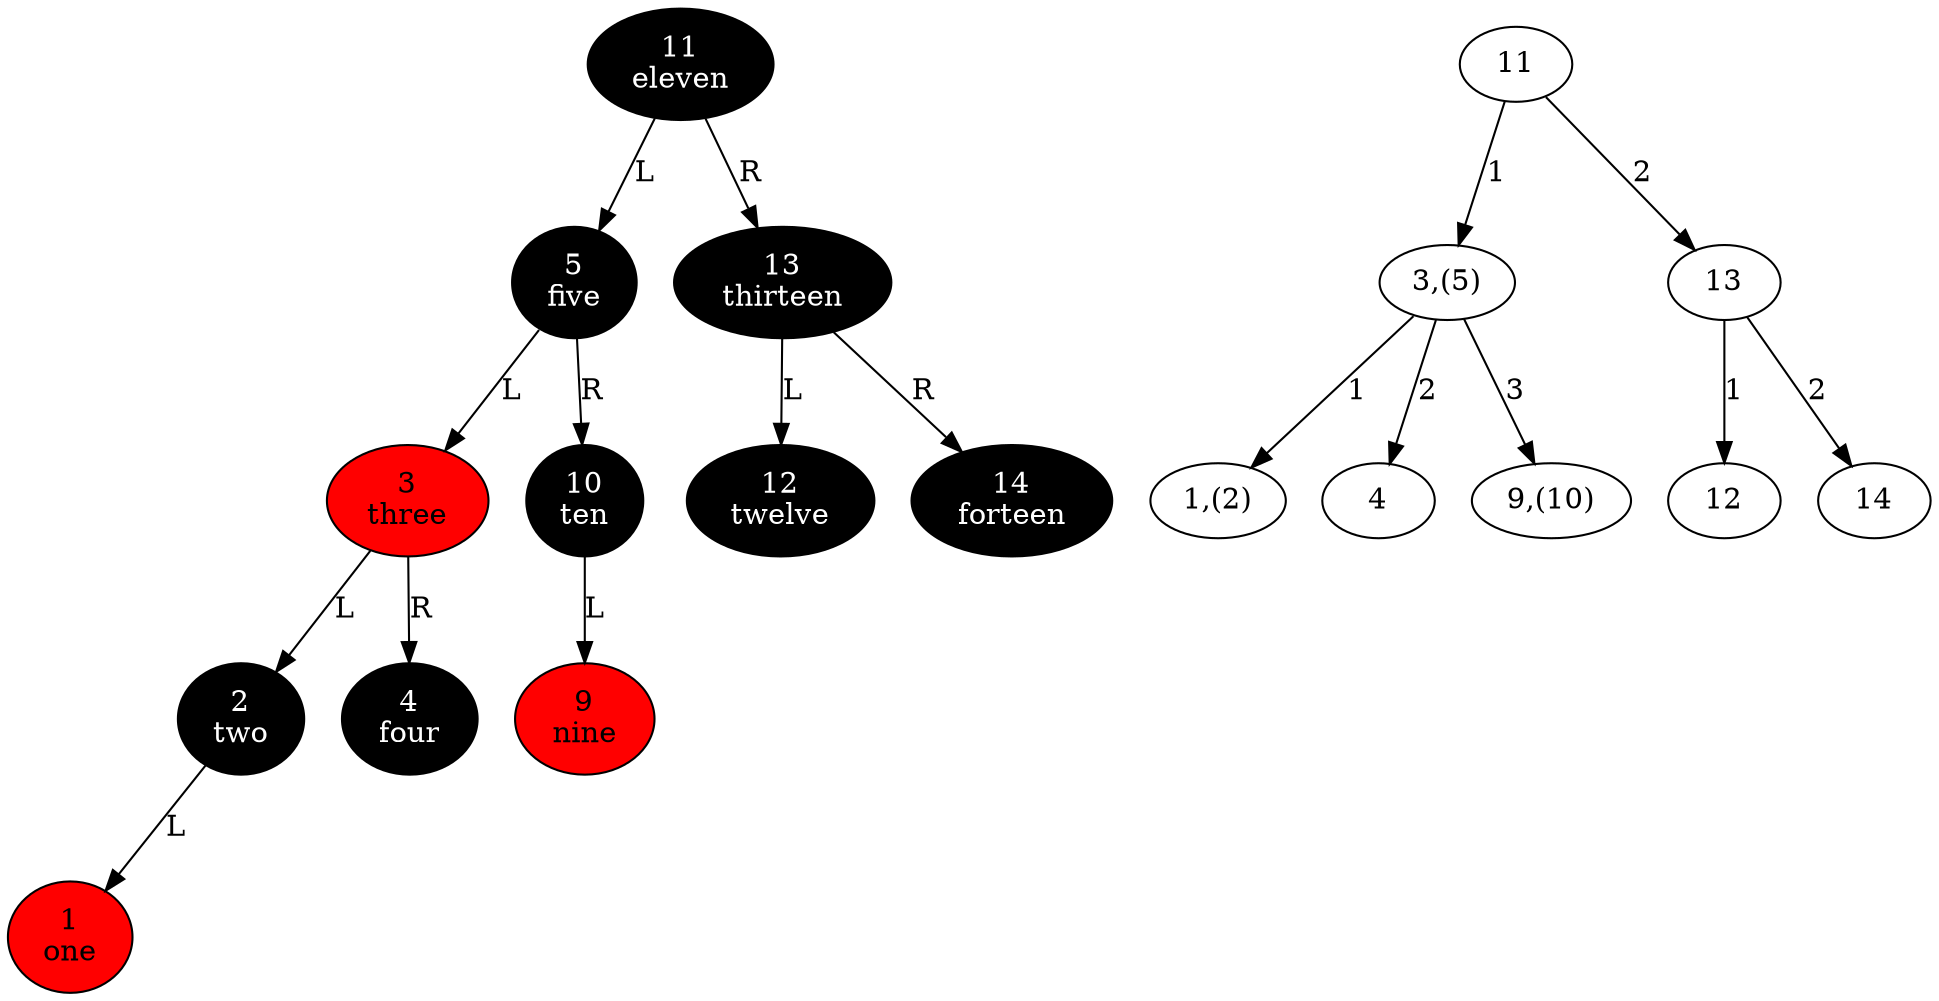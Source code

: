 digraph {
  node_rb_1975012498 [style=filled fillcolor=black fontcolor=white label="11\neleven"];
  node_rb_1975012498 -> node_rb_589431969 [label=L taildir=sw];
  node_rb_1975012498 -> node_rb_1028566121 [label=R taildir=se];
  node_rb_589431969 [style=filled fillcolor=black fontcolor=white label="5\nfive"];
  node_rb_589431969 -> node_rb_2101973421 [label=L taildir=sw];
  node_rb_589431969 -> node_rb_1808253012 [label=R taildir=se];
  node_rb_2101973421 [style=filled fillcolor=red label="3\nthree"];
  node_rb_2101973421 -> node_rb_685325104 [label=L taildir=sw];
  node_rb_2101973421 -> node_rb_1252169911 [label=R taildir=se];
  node_rb_685325104 [style=filled fillcolor=black fontcolor=white label="2\ntwo"];
  node_rb_685325104 -> node_rb_460141958 [label=L taildir=sw];
  node_rb_685325104 -> node_rb_685325104_R [style=invis];
node_rb_685325104_R [style=invis];
  node_rb_460141958 [style=filled fillcolor=red label="1\none"];
  node_rb_1252169911 [style=filled fillcolor=black fontcolor=white label="4\nfour"];
  node_rb_1808253012 [style=filled fillcolor=black fontcolor=white label="10\nten"];
  node_rb_1808253012 -> node_rb_1163157884 [label=L taildir=sw];
  node_rb_1808253012 -> node_rb_1808253012_R [style=invis];
node_rb_1808253012_R [style=invis];
  node_rb_1163157884 [style=filled fillcolor=red label="9\nnine"];
  node_rb_1028566121 [style=filled fillcolor=black fontcolor=white label="13\nthirteen"];
  node_rb_1028566121 -> node_rb_1118140819 [label=L taildir=sw];
  node_rb_1028566121 -> node_rb_1442407170 [label=R taildir=se];
  node_rb_1118140819 [style=filled fillcolor=black fontcolor=white label="12\ntwelve"];
  node_rb_1442407170 [style=filled fillcolor=black fontcolor=white label="14\nforteen"];
  node_234_1975012498 [label="11"];
  node_234_1975012498 -> node_234_589431969 [label=1];
  node_234_1975012498 -> node_234_1028566121 [label=2];

  node_234_589431969 [label="3,(5)"];
  node_234_589431969 -> node_234_685325104 [label=1];
  node_234_589431969 -> node_234_1252169911 [label=2];
  node_234_589431969 -> node_234_1808253012 [label=3];

  node_234_685325104 [label="1,(2)"];
  node_234_1252169911 [label="4"];
  node_234_1808253012 [label="9,(10)"];
  node_234_1028566121 [label="13"];
  node_234_1028566121 -> node_234_1118140819 [label=1];
  node_234_1028566121 -> node_234_1442407170 [label=2];

  node_234_1118140819 [label="12"];
  node_234_1442407170 [label="14"];
}
